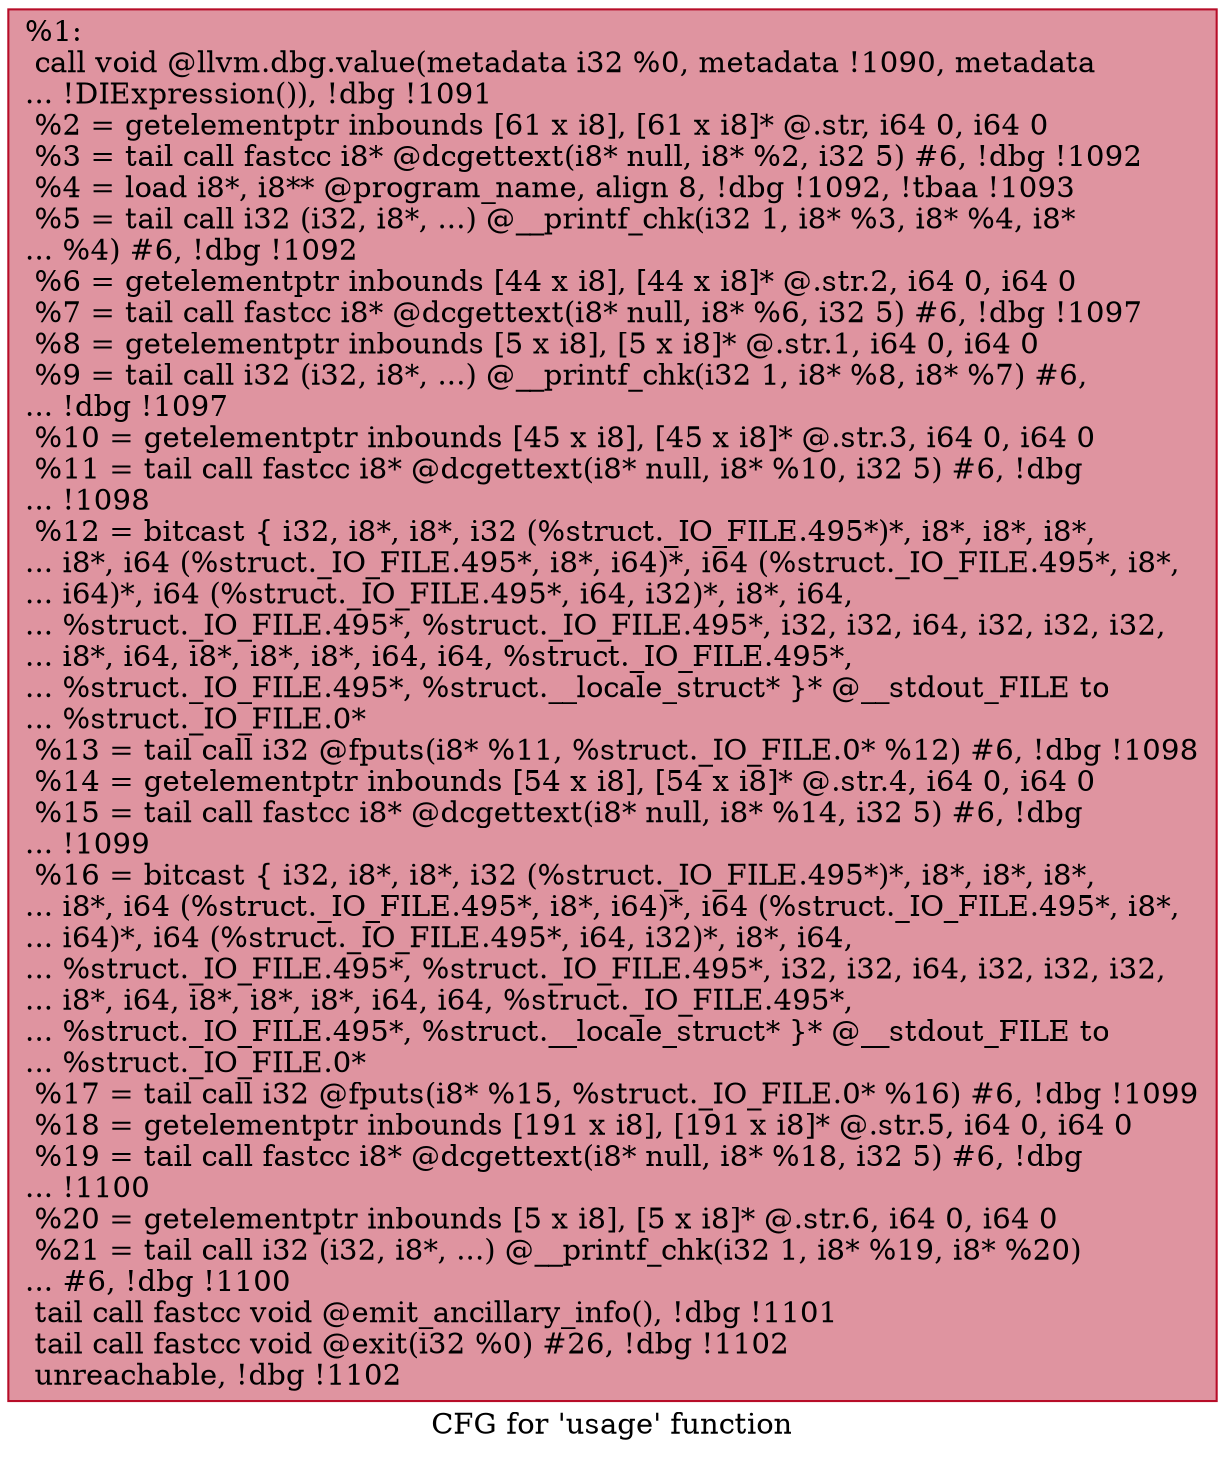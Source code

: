 digraph "CFG for 'usage' function" {
	label="CFG for 'usage' function";

	Node0x2354370 [shape=record,color="#b70d28ff", style=filled, fillcolor="#b70d2870",label="{%1:\l  call void @llvm.dbg.value(metadata i32 %0, metadata !1090, metadata\l... !DIExpression()), !dbg !1091\l  %2 = getelementptr inbounds [61 x i8], [61 x i8]* @.str, i64 0, i64 0\l  %3 = tail call fastcc i8* @dcgettext(i8* null, i8* %2, i32 5) #6, !dbg !1092\l  %4 = load i8*, i8** @program_name, align 8, !dbg !1092, !tbaa !1093\l  %5 = tail call i32 (i32, i8*, ...) @__printf_chk(i32 1, i8* %3, i8* %4, i8*\l... %4) #6, !dbg !1092\l  %6 = getelementptr inbounds [44 x i8], [44 x i8]* @.str.2, i64 0, i64 0\l  %7 = tail call fastcc i8* @dcgettext(i8* null, i8* %6, i32 5) #6, !dbg !1097\l  %8 = getelementptr inbounds [5 x i8], [5 x i8]* @.str.1, i64 0, i64 0\l  %9 = tail call i32 (i32, i8*, ...) @__printf_chk(i32 1, i8* %8, i8* %7) #6,\l... !dbg !1097\l  %10 = getelementptr inbounds [45 x i8], [45 x i8]* @.str.3, i64 0, i64 0\l  %11 = tail call fastcc i8* @dcgettext(i8* null, i8* %10, i32 5) #6, !dbg\l... !1098\l  %12 = bitcast \{ i32, i8*, i8*, i32 (%struct._IO_FILE.495*)*, i8*, i8*, i8*,\l... i8*, i64 (%struct._IO_FILE.495*, i8*, i64)*, i64 (%struct._IO_FILE.495*, i8*,\l... i64)*, i64 (%struct._IO_FILE.495*, i64, i32)*, i8*, i64,\l... %struct._IO_FILE.495*, %struct._IO_FILE.495*, i32, i32, i64, i32, i32, i32,\l... i8*, i64, i8*, i8*, i8*, i64, i64, %struct._IO_FILE.495*,\l... %struct._IO_FILE.495*, %struct.__locale_struct* \}* @__stdout_FILE to\l... %struct._IO_FILE.0*\l  %13 = tail call i32 @fputs(i8* %11, %struct._IO_FILE.0* %12) #6, !dbg !1098\l  %14 = getelementptr inbounds [54 x i8], [54 x i8]* @.str.4, i64 0, i64 0\l  %15 = tail call fastcc i8* @dcgettext(i8* null, i8* %14, i32 5) #6, !dbg\l... !1099\l  %16 = bitcast \{ i32, i8*, i8*, i32 (%struct._IO_FILE.495*)*, i8*, i8*, i8*,\l... i8*, i64 (%struct._IO_FILE.495*, i8*, i64)*, i64 (%struct._IO_FILE.495*, i8*,\l... i64)*, i64 (%struct._IO_FILE.495*, i64, i32)*, i8*, i64,\l... %struct._IO_FILE.495*, %struct._IO_FILE.495*, i32, i32, i64, i32, i32, i32,\l... i8*, i64, i8*, i8*, i8*, i64, i64, %struct._IO_FILE.495*,\l... %struct._IO_FILE.495*, %struct.__locale_struct* \}* @__stdout_FILE to\l... %struct._IO_FILE.0*\l  %17 = tail call i32 @fputs(i8* %15, %struct._IO_FILE.0* %16) #6, !dbg !1099\l  %18 = getelementptr inbounds [191 x i8], [191 x i8]* @.str.5, i64 0, i64 0\l  %19 = tail call fastcc i8* @dcgettext(i8* null, i8* %18, i32 5) #6, !dbg\l... !1100\l  %20 = getelementptr inbounds [5 x i8], [5 x i8]* @.str.6, i64 0, i64 0\l  %21 = tail call i32 (i32, i8*, ...) @__printf_chk(i32 1, i8* %19, i8* %20)\l... #6, !dbg !1100\l  tail call fastcc void @emit_ancillary_info(), !dbg !1101\l  tail call fastcc void @exit(i32 %0) #26, !dbg !1102\l  unreachable, !dbg !1102\l}"];
}
